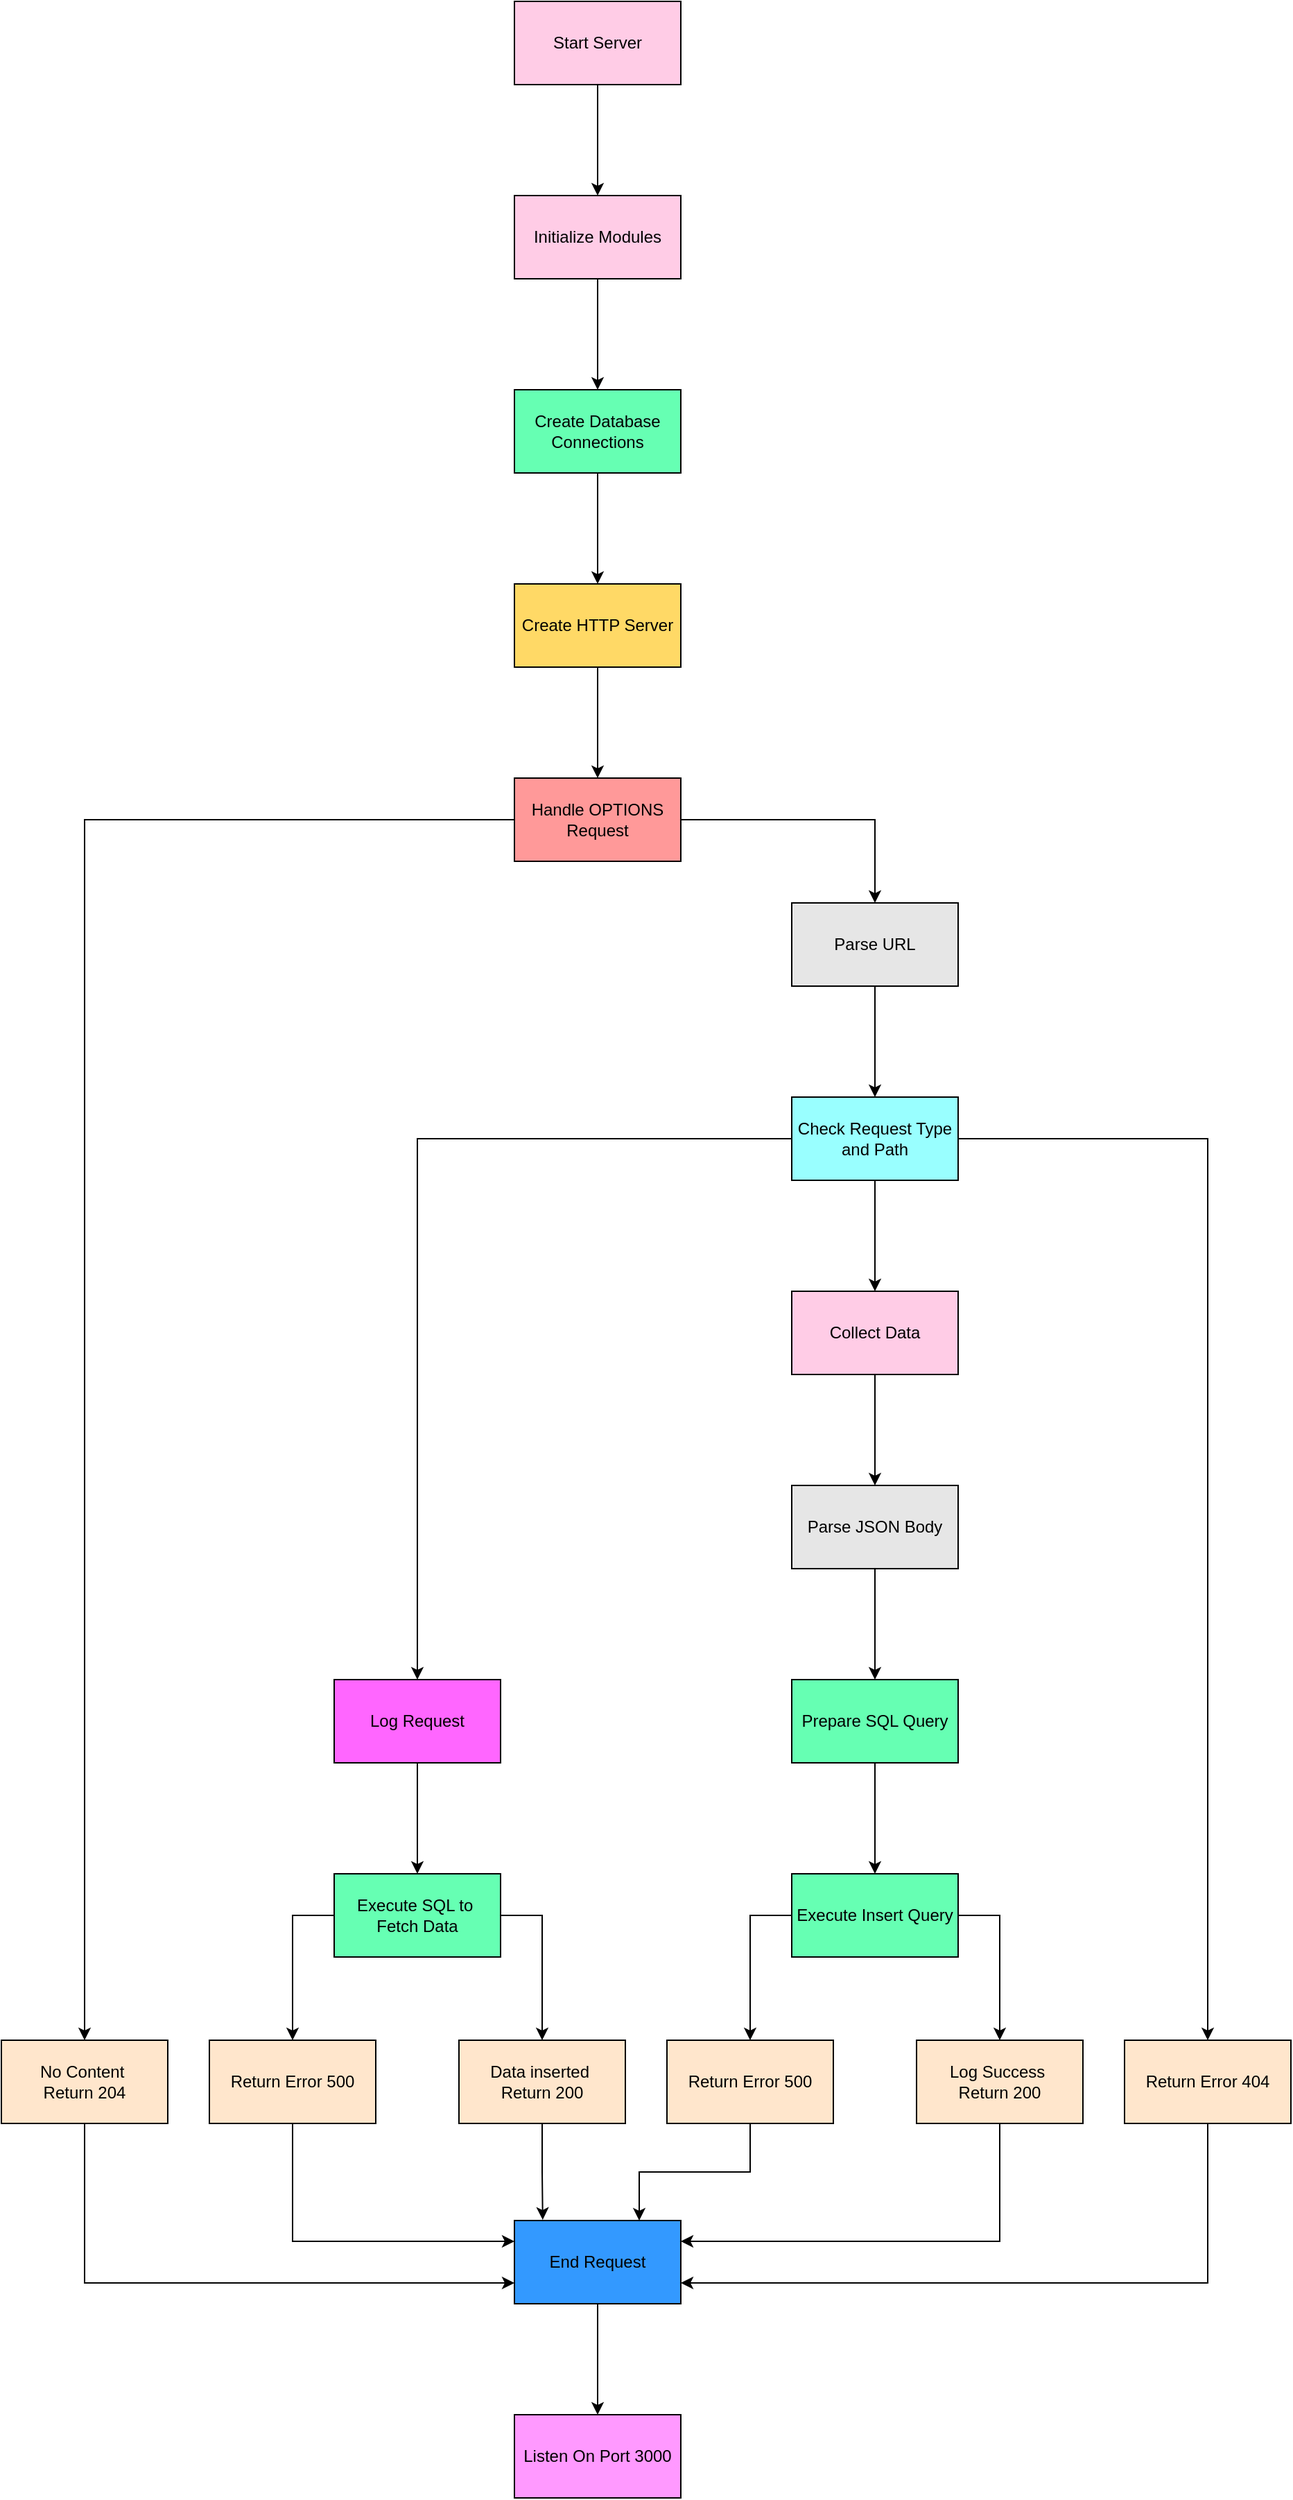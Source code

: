<mxfile version="24.3.1" type="github">
  <diagram name="Page-1" id="bg5PUJMc9OgYXb5h6lZY">
    <mxGraphModel dx="3434" dy="1325" grid="1" gridSize="10" guides="1" tooltips="1" connect="1" arrows="1" fold="1" page="1" pageScale="1" pageWidth="827" pageHeight="1169" math="0" shadow="0">
      <root>
        <mxCell id="0" />
        <mxCell id="1" parent="0" />
        <mxCell id="wUa7nKo1y6oaQ1cb9hvW-3" value="" style="edgeStyle=orthogonalEdgeStyle;rounded=0;orthogonalLoop=1;jettySize=auto;html=1;" edge="1" parent="1" source="wUa7nKo1y6oaQ1cb9hvW-1" target="wUa7nKo1y6oaQ1cb9hvW-2">
          <mxGeometry relative="1" as="geometry" />
        </mxCell>
        <mxCell id="wUa7nKo1y6oaQ1cb9hvW-1" value="Start Server" style="rounded=0;whiteSpace=wrap;html=1;fillColor=#FFCCE6;" vertex="1" parent="1">
          <mxGeometry x="350" y="350" width="120" height="60" as="geometry" />
        </mxCell>
        <mxCell id="wUa7nKo1y6oaQ1cb9hvW-5" value="" style="edgeStyle=orthogonalEdgeStyle;rounded=0;orthogonalLoop=1;jettySize=auto;html=1;" edge="1" parent="1" source="wUa7nKo1y6oaQ1cb9hvW-2" target="wUa7nKo1y6oaQ1cb9hvW-4">
          <mxGeometry relative="1" as="geometry" />
        </mxCell>
        <mxCell id="wUa7nKo1y6oaQ1cb9hvW-2" value="Initialize Modules" style="rounded=0;whiteSpace=wrap;html=1;fillColor=#FFCCE6;" vertex="1" parent="1">
          <mxGeometry x="350" y="490" width="120" height="60" as="geometry" />
        </mxCell>
        <mxCell id="wUa7nKo1y6oaQ1cb9hvW-7" value="" style="edgeStyle=orthogonalEdgeStyle;rounded=0;orthogonalLoop=1;jettySize=auto;html=1;" edge="1" parent="1" source="wUa7nKo1y6oaQ1cb9hvW-4" target="wUa7nKo1y6oaQ1cb9hvW-6">
          <mxGeometry relative="1" as="geometry" />
        </mxCell>
        <mxCell id="wUa7nKo1y6oaQ1cb9hvW-4" value="Create Database Connections" style="rounded=0;whiteSpace=wrap;html=1;fillColor=#66FFB3;" vertex="1" parent="1">
          <mxGeometry x="350" y="630" width="120" height="60" as="geometry" />
        </mxCell>
        <mxCell id="wUa7nKo1y6oaQ1cb9hvW-9" value="" style="edgeStyle=orthogonalEdgeStyle;rounded=0;orthogonalLoop=1;jettySize=auto;html=1;" edge="1" parent="1" source="wUa7nKo1y6oaQ1cb9hvW-6" target="wUa7nKo1y6oaQ1cb9hvW-8">
          <mxGeometry relative="1" as="geometry" />
        </mxCell>
        <mxCell id="wUa7nKo1y6oaQ1cb9hvW-6" value="Create HTTP Server" style="rounded=0;whiteSpace=wrap;html=1;fillColor=#FFD966;" vertex="1" parent="1">
          <mxGeometry x="350" y="770" width="120" height="60" as="geometry" />
        </mxCell>
        <mxCell id="wUa7nKo1y6oaQ1cb9hvW-11" value="" style="edgeStyle=orthogonalEdgeStyle;rounded=0;orthogonalLoop=1;jettySize=auto;html=1;" edge="1" parent="1" source="wUa7nKo1y6oaQ1cb9hvW-8" target="wUa7nKo1y6oaQ1cb9hvW-10">
          <mxGeometry relative="1" as="geometry" />
        </mxCell>
        <mxCell id="wUa7nKo1y6oaQ1cb9hvW-41" style="edgeStyle=orthogonalEdgeStyle;rounded=0;orthogonalLoop=1;jettySize=auto;html=1;entryX=0.5;entryY=0;entryDx=0;entryDy=0;" edge="1" parent="1" source="wUa7nKo1y6oaQ1cb9hvW-8" target="wUa7nKo1y6oaQ1cb9hvW-40">
          <mxGeometry relative="1" as="geometry" />
        </mxCell>
        <mxCell id="wUa7nKo1y6oaQ1cb9hvW-8" value="Handle OPTIONS Request" style="rounded=0;whiteSpace=wrap;html=1;fillColor=#FF9999;" vertex="1" parent="1">
          <mxGeometry x="350" y="910" width="120" height="60" as="geometry" />
        </mxCell>
        <mxCell id="wUa7nKo1y6oaQ1cb9hvW-13" value="" style="edgeStyle=orthogonalEdgeStyle;rounded=0;orthogonalLoop=1;jettySize=auto;html=1;" edge="1" parent="1" source="wUa7nKo1y6oaQ1cb9hvW-10" target="wUa7nKo1y6oaQ1cb9hvW-12">
          <mxGeometry relative="1" as="geometry" />
        </mxCell>
        <mxCell id="wUa7nKo1y6oaQ1cb9hvW-10" value="Parse URL" style="rounded=0;whiteSpace=wrap;html=1;fillColor=#E6E6E6;" vertex="1" parent="1">
          <mxGeometry x="550" y="1000" width="120" height="60" as="geometry" />
        </mxCell>
        <mxCell id="wUa7nKo1y6oaQ1cb9hvW-15" value="" style="edgeStyle=orthogonalEdgeStyle;rounded=0;orthogonalLoop=1;jettySize=auto;html=1;" edge="1" parent="1" source="wUa7nKo1y6oaQ1cb9hvW-12" target="wUa7nKo1y6oaQ1cb9hvW-14">
          <mxGeometry relative="1" as="geometry" />
        </mxCell>
        <mxCell id="wUa7nKo1y6oaQ1cb9hvW-29" value="" style="edgeStyle=orthogonalEdgeStyle;rounded=0;orthogonalLoop=1;jettySize=auto;html=1;" edge="1" parent="1" source="wUa7nKo1y6oaQ1cb9hvW-12" target="wUa7nKo1y6oaQ1cb9hvW-28">
          <mxGeometry relative="1" as="geometry" />
        </mxCell>
        <mxCell id="wUa7nKo1y6oaQ1cb9hvW-39" style="edgeStyle=orthogonalEdgeStyle;rounded=0;orthogonalLoop=1;jettySize=auto;html=1;entryX=0.5;entryY=0;entryDx=0;entryDy=0;" edge="1" parent="1" source="wUa7nKo1y6oaQ1cb9hvW-12" target="wUa7nKo1y6oaQ1cb9hvW-36">
          <mxGeometry relative="1" as="geometry" />
        </mxCell>
        <mxCell id="wUa7nKo1y6oaQ1cb9hvW-12" value="Check Request Type and Path" style="rounded=0;whiteSpace=wrap;html=1;fillColor=#99FFFF;" vertex="1" parent="1">
          <mxGeometry x="550" y="1140" width="120" height="60" as="geometry" />
        </mxCell>
        <mxCell id="wUa7nKo1y6oaQ1cb9hvW-17" value="" style="edgeStyle=orthogonalEdgeStyle;rounded=0;orthogonalLoop=1;jettySize=auto;html=1;" edge="1" parent="1" source="wUa7nKo1y6oaQ1cb9hvW-14" target="wUa7nKo1y6oaQ1cb9hvW-16">
          <mxGeometry relative="1" as="geometry" />
        </mxCell>
        <mxCell id="wUa7nKo1y6oaQ1cb9hvW-14" value="Collect Data" style="whiteSpace=wrap;html=1;rounded=0;fillColor=#FFCCE6;" vertex="1" parent="1">
          <mxGeometry x="550" y="1280" width="120" height="60" as="geometry" />
        </mxCell>
        <mxCell id="wUa7nKo1y6oaQ1cb9hvW-19" value="" style="edgeStyle=orthogonalEdgeStyle;rounded=0;orthogonalLoop=1;jettySize=auto;html=1;" edge="1" parent="1" source="wUa7nKo1y6oaQ1cb9hvW-16" target="wUa7nKo1y6oaQ1cb9hvW-18">
          <mxGeometry relative="1" as="geometry" />
        </mxCell>
        <mxCell id="wUa7nKo1y6oaQ1cb9hvW-16" value="Parse JSON Body" style="whiteSpace=wrap;html=1;rounded=0;fillColor=#E6E6E6;" vertex="1" parent="1">
          <mxGeometry x="550" y="1420" width="120" height="60" as="geometry" />
        </mxCell>
        <mxCell id="wUa7nKo1y6oaQ1cb9hvW-21" value="" style="edgeStyle=orthogonalEdgeStyle;rounded=0;orthogonalLoop=1;jettySize=auto;html=1;" edge="1" parent="1" source="wUa7nKo1y6oaQ1cb9hvW-18" target="wUa7nKo1y6oaQ1cb9hvW-20">
          <mxGeometry relative="1" as="geometry" />
        </mxCell>
        <mxCell id="wUa7nKo1y6oaQ1cb9hvW-18" value="Prepare SQL Query" style="whiteSpace=wrap;html=1;rounded=0;fillColor=#66FFB3;" vertex="1" parent="1">
          <mxGeometry x="550" y="1560" width="120" height="60" as="geometry" />
        </mxCell>
        <mxCell id="wUa7nKo1y6oaQ1cb9hvW-23" value="" style="edgeStyle=orthogonalEdgeStyle;rounded=0;orthogonalLoop=1;jettySize=auto;html=1;entryX=0.5;entryY=0;entryDx=0;entryDy=0;" edge="1" parent="1" source="wUa7nKo1y6oaQ1cb9hvW-20" target="wUa7nKo1y6oaQ1cb9hvW-22">
          <mxGeometry relative="1" as="geometry">
            <Array as="points">
              <mxPoint x="520" y="1730" />
              <mxPoint x="520" y="1820" />
            </Array>
          </mxGeometry>
        </mxCell>
        <mxCell id="wUa7nKo1y6oaQ1cb9hvW-25" value="" style="edgeStyle=orthogonalEdgeStyle;rounded=0;orthogonalLoop=1;jettySize=auto;html=1;entryX=0.5;entryY=0;entryDx=0;entryDy=0;" edge="1" parent="1" source="wUa7nKo1y6oaQ1cb9hvW-20" target="wUa7nKo1y6oaQ1cb9hvW-24">
          <mxGeometry relative="1" as="geometry">
            <Array as="points">
              <mxPoint x="700" y="1730" />
            </Array>
          </mxGeometry>
        </mxCell>
        <mxCell id="wUa7nKo1y6oaQ1cb9hvW-20" value="Execute Insert Query" style="whiteSpace=wrap;html=1;rounded=0;fillColor=#66FFB3;" vertex="1" parent="1">
          <mxGeometry x="550" y="1700" width="120" height="60" as="geometry" />
        </mxCell>
        <mxCell id="wUa7nKo1y6oaQ1cb9hvW-52" style="edgeStyle=orthogonalEdgeStyle;rounded=0;orthogonalLoop=1;jettySize=auto;html=1;entryX=0.75;entryY=0;entryDx=0;entryDy=0;" edge="1" parent="1" source="wUa7nKo1y6oaQ1cb9hvW-22" target="wUa7nKo1y6oaQ1cb9hvW-42">
          <mxGeometry relative="1" as="geometry" />
        </mxCell>
        <mxCell id="wUa7nKo1y6oaQ1cb9hvW-22" value="Return Error 500" style="whiteSpace=wrap;html=1;rounded=0;fillColor=#FFE6CC;" vertex="1" parent="1">
          <mxGeometry x="460" y="1820" width="120" height="60" as="geometry" />
        </mxCell>
        <mxCell id="wUa7nKo1y6oaQ1cb9hvW-46" style="edgeStyle=orthogonalEdgeStyle;rounded=0;orthogonalLoop=1;jettySize=auto;html=1;entryX=1;entryY=0.25;entryDx=0;entryDy=0;" edge="1" parent="1" source="wUa7nKo1y6oaQ1cb9hvW-24" target="wUa7nKo1y6oaQ1cb9hvW-42">
          <mxGeometry relative="1" as="geometry">
            <Array as="points">
              <mxPoint x="700" y="1965" />
            </Array>
          </mxGeometry>
        </mxCell>
        <mxCell id="wUa7nKo1y6oaQ1cb9hvW-24" value="Log Success&amp;nbsp;&lt;div&gt;Return 200&lt;/div&gt;" style="whiteSpace=wrap;html=1;rounded=0;fillColor=#FFE6CC;" vertex="1" parent="1">
          <mxGeometry x="640" y="1820" width="120" height="60" as="geometry" />
        </mxCell>
        <mxCell id="wUa7nKo1y6oaQ1cb9hvW-47" style="edgeStyle=orthogonalEdgeStyle;rounded=0;orthogonalLoop=1;jettySize=auto;html=1;entryX=1;entryY=0.75;entryDx=0;entryDy=0;" edge="1" parent="1" source="wUa7nKo1y6oaQ1cb9hvW-28" target="wUa7nKo1y6oaQ1cb9hvW-42">
          <mxGeometry relative="1" as="geometry">
            <Array as="points">
              <mxPoint x="850" y="1995" />
            </Array>
          </mxGeometry>
        </mxCell>
        <mxCell id="wUa7nKo1y6oaQ1cb9hvW-28" value="Return Error 404" style="whiteSpace=wrap;html=1;rounded=0;fillColor=#FFE6CC;" vertex="1" parent="1">
          <mxGeometry x="790" y="1820" width="120" height="60" as="geometry" />
        </mxCell>
        <mxCell id="wUa7nKo1y6oaQ1cb9hvW-31" value="Data inserted&amp;nbsp;&lt;div&gt;Return 200&lt;/div&gt;" style="rounded=0;whiteSpace=wrap;html=1;fillColor=#FFE6CC;" vertex="1" parent="1">
          <mxGeometry x="310" y="1820" width="120" height="60" as="geometry" />
        </mxCell>
        <mxCell id="wUa7nKo1y6oaQ1cb9hvW-48" style="edgeStyle=orthogonalEdgeStyle;rounded=0;orthogonalLoop=1;jettySize=auto;html=1;entryX=0;entryY=0.25;entryDx=0;entryDy=0;" edge="1" parent="1" source="wUa7nKo1y6oaQ1cb9hvW-32" target="wUa7nKo1y6oaQ1cb9hvW-42">
          <mxGeometry relative="1" as="geometry">
            <Array as="points">
              <mxPoint x="190" y="1965" />
            </Array>
          </mxGeometry>
        </mxCell>
        <mxCell id="wUa7nKo1y6oaQ1cb9hvW-32" value="Return Error 500" style="rounded=0;whiteSpace=wrap;html=1;fillColor=#FFE6CC;" vertex="1" parent="1">
          <mxGeometry x="130" y="1820" width="120" height="60" as="geometry" />
        </mxCell>
        <mxCell id="wUa7nKo1y6oaQ1cb9hvW-34" style="edgeStyle=orthogonalEdgeStyle;rounded=0;orthogonalLoop=1;jettySize=auto;html=1;entryX=0.5;entryY=0;entryDx=0;entryDy=0;" edge="1" parent="1" source="wUa7nKo1y6oaQ1cb9hvW-33" target="wUa7nKo1y6oaQ1cb9hvW-31">
          <mxGeometry relative="1" as="geometry">
            <Array as="points">
              <mxPoint x="370" y="1730" />
            </Array>
          </mxGeometry>
        </mxCell>
        <mxCell id="wUa7nKo1y6oaQ1cb9hvW-35" style="edgeStyle=orthogonalEdgeStyle;rounded=0;orthogonalLoop=1;jettySize=auto;html=1;entryX=0.5;entryY=0;entryDx=0;entryDy=0;" edge="1" parent="1" source="wUa7nKo1y6oaQ1cb9hvW-33" target="wUa7nKo1y6oaQ1cb9hvW-32">
          <mxGeometry relative="1" as="geometry">
            <Array as="points">
              <mxPoint x="190" y="1730" />
            </Array>
          </mxGeometry>
        </mxCell>
        <mxCell id="wUa7nKo1y6oaQ1cb9hvW-33" value="Execute SQL to&amp;nbsp;&lt;div&gt;Fetch Data&lt;/div&gt;" style="rounded=0;whiteSpace=wrap;html=1;fillColor=#66FFB3;" vertex="1" parent="1">
          <mxGeometry x="220" y="1700" width="120" height="60" as="geometry" />
        </mxCell>
        <mxCell id="wUa7nKo1y6oaQ1cb9hvW-38" style="edgeStyle=orthogonalEdgeStyle;rounded=0;orthogonalLoop=1;jettySize=auto;html=1;entryX=0.5;entryY=0;entryDx=0;entryDy=0;" edge="1" parent="1" source="wUa7nKo1y6oaQ1cb9hvW-36" target="wUa7nKo1y6oaQ1cb9hvW-33">
          <mxGeometry relative="1" as="geometry" />
        </mxCell>
        <mxCell id="wUa7nKo1y6oaQ1cb9hvW-36" value="Log Request" style="whiteSpace=wrap;html=1;rounded=0;fillColor=#FF66FF;" vertex="1" parent="1">
          <mxGeometry x="220" y="1560" width="120" height="60" as="geometry" />
        </mxCell>
        <mxCell id="wUa7nKo1y6oaQ1cb9hvW-49" style="edgeStyle=orthogonalEdgeStyle;rounded=0;orthogonalLoop=1;jettySize=auto;html=1;entryX=0;entryY=0.75;entryDx=0;entryDy=0;" edge="1" parent="1" source="wUa7nKo1y6oaQ1cb9hvW-40" target="wUa7nKo1y6oaQ1cb9hvW-42">
          <mxGeometry relative="1" as="geometry">
            <Array as="points">
              <mxPoint x="40" y="1995" />
            </Array>
          </mxGeometry>
        </mxCell>
        <mxCell id="wUa7nKo1y6oaQ1cb9hvW-40" value="No Content&amp;nbsp;&lt;div&gt;Return 204&lt;/div&gt;" style="rounded=0;whiteSpace=wrap;html=1;fillColor=#FFE6CC;" vertex="1" parent="1">
          <mxGeometry x="-20" y="1820" width="120" height="60" as="geometry" />
        </mxCell>
        <mxCell id="wUa7nKo1y6oaQ1cb9hvW-54" value="" style="edgeStyle=orthogonalEdgeStyle;rounded=0;orthogonalLoop=1;jettySize=auto;html=1;" edge="1" parent="1" source="wUa7nKo1y6oaQ1cb9hvW-42" target="wUa7nKo1y6oaQ1cb9hvW-53">
          <mxGeometry relative="1" as="geometry" />
        </mxCell>
        <mxCell id="wUa7nKo1y6oaQ1cb9hvW-42" value="End Request" style="rounded=0;whiteSpace=wrap;html=1;fillColor=#3399FF;" vertex="1" parent="1">
          <mxGeometry x="350" y="1950" width="120" height="60" as="geometry" />
        </mxCell>
        <mxCell id="wUa7nKo1y6oaQ1cb9hvW-50" style="edgeStyle=orthogonalEdgeStyle;rounded=0;orthogonalLoop=1;jettySize=auto;html=1;entryX=0.17;entryY=-0.009;entryDx=0;entryDy=0;entryPerimeter=0;" edge="1" parent="1" source="wUa7nKo1y6oaQ1cb9hvW-31" target="wUa7nKo1y6oaQ1cb9hvW-42">
          <mxGeometry relative="1" as="geometry" />
        </mxCell>
        <mxCell id="wUa7nKo1y6oaQ1cb9hvW-53" value="Listen On Port 3000" style="whiteSpace=wrap;html=1;rounded=0;fillColor=#FF99FF;" vertex="1" parent="1">
          <mxGeometry x="350" y="2090" width="120" height="60" as="geometry" />
        </mxCell>
      </root>
    </mxGraphModel>
  </diagram>
</mxfile>
